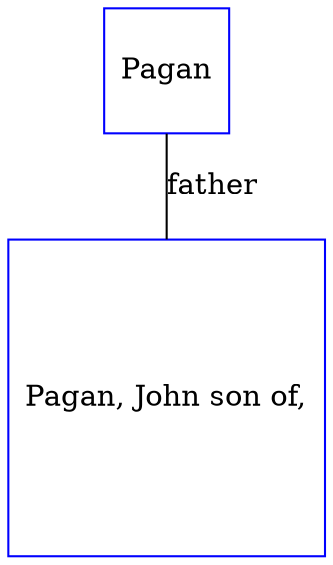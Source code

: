 digraph D {
    edge [dir=none];    node [shape=box];    "013625"   [label="Pagan", shape=box, regular=1, color="blue"] ;
"001834"   [label="Pagan, John son of,", shape=box, regular=1, color="blue"] ;
013625->001834 [label="father",arrowsize=0.0]; 
}